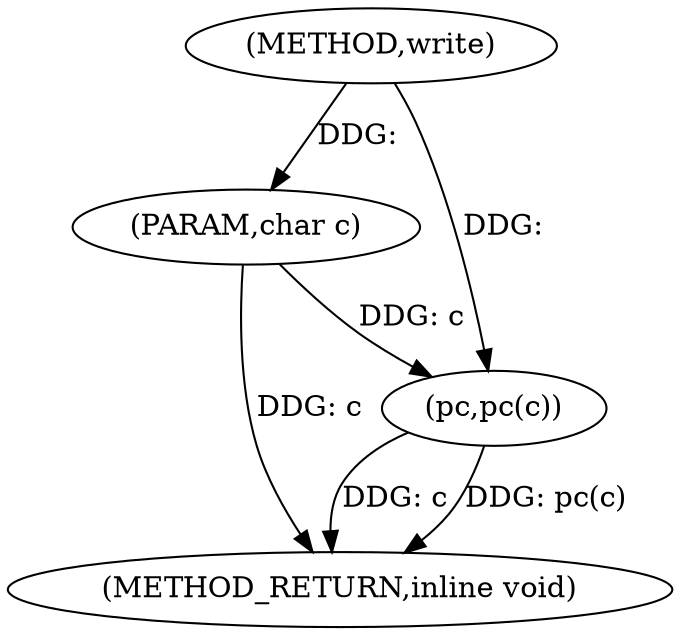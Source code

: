 digraph "write" {  
"1000458" [label = "(METHOD,write)" ]
"1000463" [label = "(METHOD_RETURN,inline void)" ]
"1000459" [label = "(PARAM,char c)" ]
"1000461" [label = "(pc,pc(c))" ]
  "1000459" -> "1000463"  [ label = "DDG: c"] 
  "1000461" -> "1000463"  [ label = "DDG: c"] 
  "1000461" -> "1000463"  [ label = "DDG: pc(c)"] 
  "1000458" -> "1000459"  [ label = "DDG: "] 
  "1000459" -> "1000461"  [ label = "DDG: c"] 
  "1000458" -> "1000461"  [ label = "DDG: "] 
}
